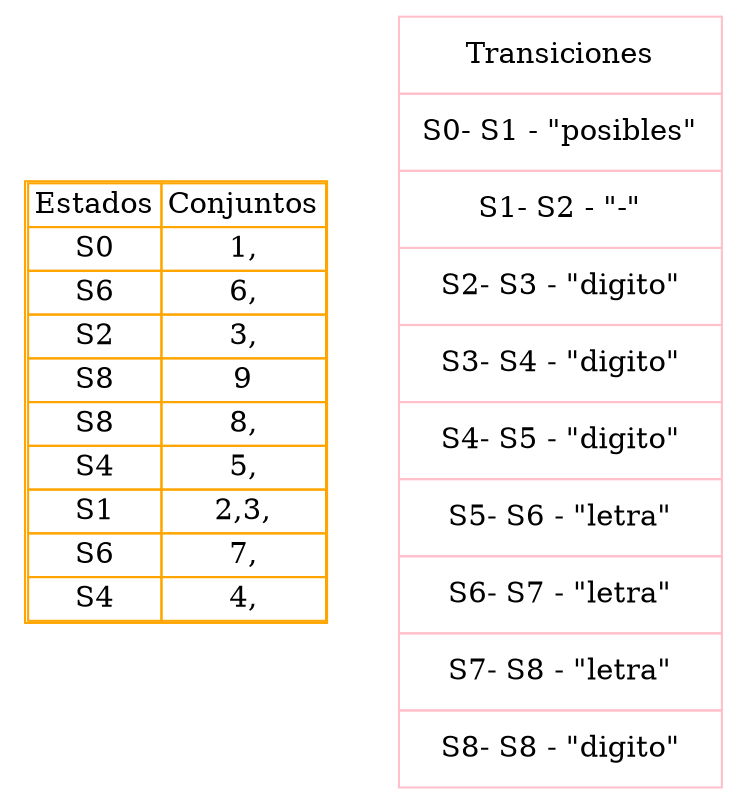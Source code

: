 digraph G{
tbl [
shape=plaintext
label=<
<table color='orange' cellspacing='0'>
<tr><td>Estados</td><td>Conjuntos</td></tr>
<tr><td>S0</td><td>1,</td></tr>
<tr><td>S6</td><td>6,</td></tr>
<tr><td>S2</td><td>3,</td></tr>
<tr><td>S8</td><td>9</td></tr>
<tr><td>S8</td><td>8,</td></tr>
<tr><td>S4</td><td>5,</td></tr>
<tr><td>S1</td><td>2,3,</td></tr>
<tr><td>S6</td><td>7,</td></tr>
<tr><td>S4</td><td>4,</td></tr>
</table>
>];
tb2 [
shape=plaintext
label=<
 <table color='pink' border='0' cellborder='1' cellpadding='10' cellspacing='0'>
<tr><td>Transiciones</td></tr>
<tr><td>S0- S1 - "posibles"</td></tr>
<tr><td>S1- S2 - "-"</td></tr>
<tr><td>S2- S3 - "digito"</td></tr>
<tr><td>S3- S4 - "digito"</td></tr>
<tr><td>S4- S5 - "digito"</td></tr>
<tr><td>S5- S6 - "letra"</td></tr>
<tr><td>S6- S7 - "letra"</td></tr>
<tr><td>S7- S8 - "letra"</td></tr>
<tr><td>S8- S8 - "digito"</td></tr>
</table>
>];
}
